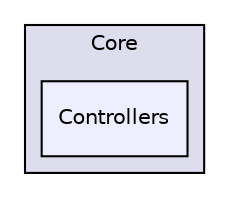 digraph "MediaMotion/Assets/Scripts/Core/Controllers" {
  compound=true
  node [ fontsize="10", fontname="Helvetica"];
  edge [ labelfontsize="10", labelfontname="Helvetica"];
  subgraph clusterdir_830fd0511d08d3725b7927f67b9c483e {
    graph [ bgcolor="#ddddee", pencolor="black", label="Core" fontname="Helvetica", fontsize="10", URL="dir_830fd0511d08d3725b7927f67b9c483e.html"]
  dir_510454582c807c50cae9b214664a4ca1 [shape=box, label="Controllers", style="filled", fillcolor="#eeeeff", pencolor="black", URL="dir_510454582c807c50cae9b214664a4ca1.html"];
  }
}
